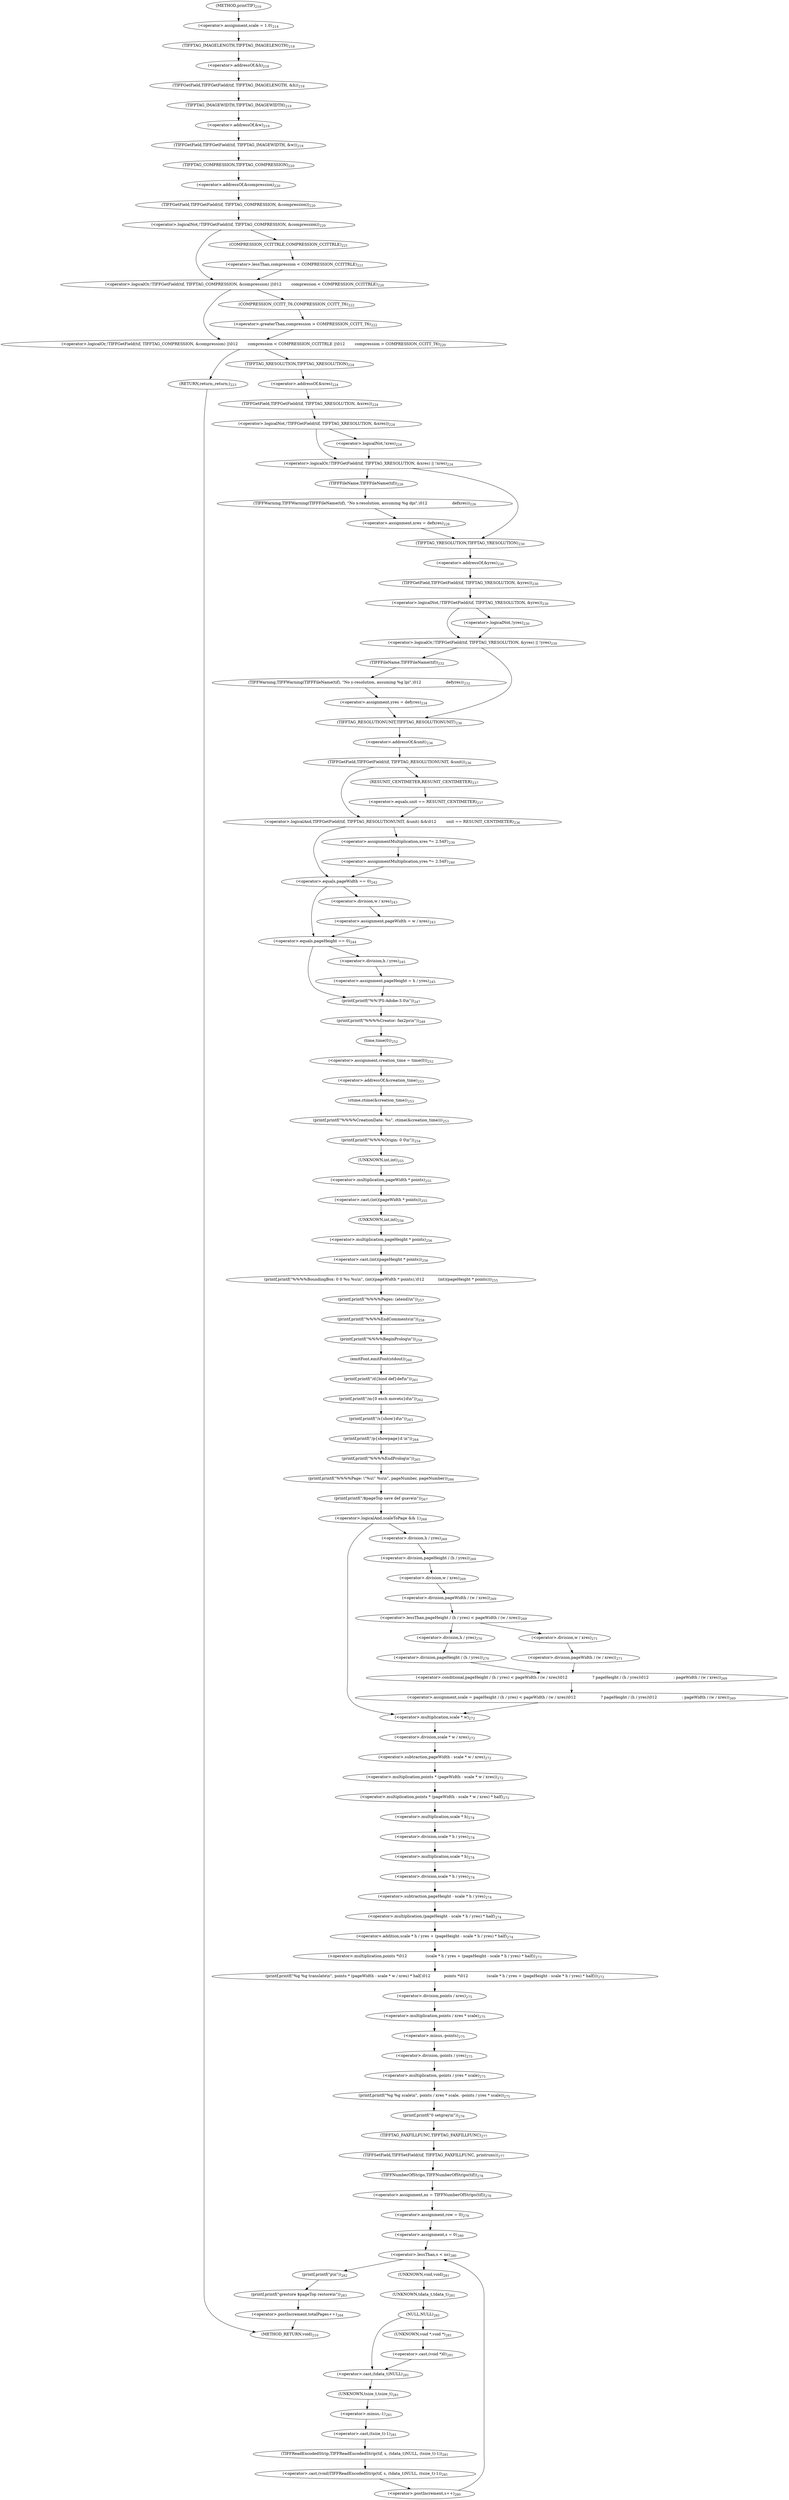 digraph "printTIF" {  
"9814" [label = <(&lt;operator&gt;.assignment,scale = 1.0)<SUB>214</SUB>> ]
"9820" [label = <(TIFFGetField,TIFFGetField(tif, TIFFTAG_IMAGELENGTH, &amp;h))<SUB>218</SUB>> ]
"9827" [label = <(TIFFGetField,TIFFGetField(tif, TIFFTAG_IMAGEWIDTH, &amp;w))<SUB>219</SUB>> ]
"9940" [label = <(printf,printf(&quot;%%!PS-Adobe-3.0\n&quot;))<SUB>247</SUB>> ]
"9942" [label = <(printf,printf(&quot;%%%%Creator: fax2ps\n&quot;))<SUB>248</SUB>> ]
"9944" [label = <(&lt;operator&gt;.assignment,creation_time = time(0))<SUB>252</SUB>> ]
"9948" [label = <(printf,printf(&quot;%%%%CreationDate: %s&quot;, ctime(&amp;creation_time)))<SUB>253</SUB>> ]
"9953" [label = <(printf,printf(&quot;%%%%Origin: 0 0\n&quot;))<SUB>254</SUB>> ]
"9955" [label = <(printf,printf(&quot;%%%%BoundingBox: 0 0 %u %u\n&quot;, (int)(pageWidth * points),\012           (int)(pageHeight * points)))<SUB>255</SUB>> ]
"9967" [label = <(printf,printf(&quot;%%%%Pages: (atend)\n&quot;))<SUB>257</SUB>> ]
"9969" [label = <(printf,printf(&quot;%%%%EndComments\n&quot;))<SUB>258</SUB>> ]
"9971" [label = <(printf,printf(&quot;%%%%BeginProlog\n&quot;))<SUB>259</SUB>> ]
"9973" [label = <(emitFont,emitFont(stdout))<SUB>260</SUB>> ]
"9975" [label = <(printf,printf(&quot;/d{bind def}def\n&quot;))<SUB>261</SUB>> ]
"9977" [label = <(printf,printf(&quot;/m{0 exch moveto}d\n&quot;))<SUB>262</SUB>> ]
"9979" [label = <(printf,printf(&quot;/s{show}d\n&quot;))<SUB>263</SUB>> ]
"9981" [label = <(printf,printf(&quot;/p{showpage}d \n&quot;))<SUB>264</SUB>> ]
"9983" [label = <(printf,printf(&quot;%%%%EndProlog\n&quot;))<SUB>265</SUB>> ]
"9985" [label = <(printf,printf(&quot;%%%%Page: \&quot;%u\&quot; %u\n&quot;, pageNumber, pageNumber))<SUB>266</SUB>> ]
"9989" [label = <(printf,printf(&quot;/$pageTop save def gsave\n&quot;))<SUB>267</SUB>> ]
"10020" [label = <(printf,printf(&quot;%g %g translate\n&quot;, points * (pageWidth - scale * w / xres) * half,\012           points *\012               (scale * h / yres + (pageHeight - scale * h / yres) * half)))<SUB>272</SUB>> ]
"10050" [label = <(printf,printf(&quot;%g %g scale\n&quot;, points / xres * scale, -points / yres * scale))<SUB>275</SUB>> ]
"10063" [label = <(printf,printf(&quot;0 setgray\n&quot;))<SUB>276</SUB>> ]
"10065" [label = <(TIFFSetField,TIFFSetField(tif, TIFFTAG_FAXFILLFUNC, printruns))<SUB>277</SUB>> ]
"10071" [label = <(&lt;operator&gt;.assignment,ns = TIFFNumberOfStrips(tif))<SUB>278</SUB>> ]
"10075" [label = <(&lt;operator&gt;.assignment,row = 0)<SUB>279</SUB>> ]
"10104" [label = <(printf,printf(&quot;p\n&quot;))<SUB>282</SUB>> ]
"10106" [label = <(printf,printf(&quot;grestore $pageTop restore\n&quot;))<SUB>283</SUB>> ]
"10108" [label = <(&lt;operator&gt;.postIncrement,totalPages++)<SUB>284</SUB>> ]
"9822" [label = <(TIFFTAG_IMAGELENGTH,TIFFTAG_IMAGELENGTH)<SUB>218</SUB>> ]
"9825" [label = <(&lt;operator&gt;.addressOf,&amp;h)<SUB>218</SUB>> ]
"9829" [label = <(TIFFTAG_IMAGEWIDTH,TIFFTAG_IMAGEWIDTH)<SUB>219</SUB>> ]
"9832" [label = <(&lt;operator&gt;.addressOf,&amp;w)<SUB>219</SUB>> ]
"9835" [label = <(&lt;operator&gt;.logicalOr,!TIFFGetField(tif, TIFFTAG_COMPRESSION, &amp;compression) ||\012        compression &lt; COMPRESSION_CCITTRLE ||\012        compression &gt; COMPRESSION_CCITT_T6)<SUB>220</SUB>> ]
"9858" [label = <(&lt;operator&gt;.logicalOr,!TIFFGetField(tif, TIFFTAG_XRESOLUTION, &amp;xres) || !xres)<SUB>224</SUB>> ]
"9879" [label = <(&lt;operator&gt;.logicalOr,!TIFFGetField(tif, TIFFTAG_YRESOLUTION, &amp;yres) || !yres)<SUB>230</SUB>> ]
"9900" [label = <(&lt;operator&gt;.logicalAnd,TIFFGetField(tif, TIFFTAG_RESOLUTIONUNIT, &amp;unit) &amp;&amp;\012        unit == RESUNIT_CENTIMETER)<SUB>236</SUB>> ]
"9921" [label = <(&lt;operator&gt;.equals,pageWidth == 0)<SUB>242</SUB>> ]
"9931" [label = <(&lt;operator&gt;.equals,pageHeight == 0)<SUB>244</SUB>> ]
"9946" [label = <(time,time(0))<SUB>252</SUB>> ]
"9950" [label = <(ctime,ctime(&amp;creation_time))<SUB>253</SUB>> ]
"9957" [label = <(&lt;operator&gt;.cast,(int)(pageWidth * points))<SUB>255</SUB>> ]
"9962" [label = <(&lt;operator&gt;.cast,(int)(pageHeight * points))<SUB>256</SUB>> ]
"9992" [label = <(&lt;operator&gt;.logicalAnd,scaleToPage &amp;&amp; 1)<SUB>268</SUB>> ]
"10022" [label = <(&lt;operator&gt;.multiplication,points * (pageWidth - scale * w / xres) * half)<SUB>272</SUB>> ]
"10033" [label = <(&lt;operator&gt;.multiplication,points *\012               (scale * h / yres + (pageHeight - scale * h / yres) * half))<SUB>273</SUB>> ]
"10052" [label = <(&lt;operator&gt;.multiplication,points / xres * scale)<SUB>275</SUB>> ]
"10057" [label = <(&lt;operator&gt;.multiplication,-points / yres * scale)<SUB>275</SUB>> ]
"10067" [label = <(TIFFTAG_FAXFILLFUNC,TIFFTAG_FAXFILLFUNC)<SUB>277</SUB>> ]
"10073" [label = <(TIFFNumberOfStrips,TIFFNumberOfStrips(tif))<SUB>278</SUB>> ]
"10083" [label = <(&lt;operator&gt;.lessThan,s &lt; ns)<SUB>280</SUB>> ]
"10086" [label = <(&lt;operator&gt;.postIncrement,s++)<SUB>280</SUB>> ]
"10088" [label = <(&lt;operator&gt;.cast,(void)TIFFReadEncodedStrip(tif, s, (tdata_t)NULL, (tsize_t)-1))<SUB>281</SUB>> ]
"9836" [label = <(&lt;operator&gt;.logicalOr,!TIFFGetField(tif, TIFFTAG_COMPRESSION, &amp;compression) ||\012        compression &lt; COMPRESSION_CCITTRLE)<SUB>220</SUB>> ]
"9850" [label = <(&lt;operator&gt;.greaterThan,compression &gt; COMPRESSION_CCITT_T6)<SUB>222</SUB>> ]
"9856" [label = <(RETURN,return;,return;)<SUB>223</SUB>> ]
"9859" [label = <(&lt;operator&gt;.logicalNot,!TIFFGetField(tif, TIFFTAG_XRESOLUTION, &amp;xres))<SUB>224</SUB>> ]
"9867" [label = <(&lt;operator&gt;.logicalNot,!xres)<SUB>224</SUB>> ]
"9870" [label = <(TIFFWarning,TIFFWarning(TIFFFileName(tif), &quot;No x-resolution, assuming %g dpi&quot;,\012                    defxres))<SUB>226</SUB>> ]
"9875" [label = <(&lt;operator&gt;.assignment,xres = defxres)<SUB>228</SUB>> ]
"9880" [label = <(&lt;operator&gt;.logicalNot,!TIFFGetField(tif, TIFFTAG_YRESOLUTION, &amp;yres))<SUB>230</SUB>> ]
"9888" [label = <(&lt;operator&gt;.logicalNot,!yres)<SUB>230</SUB>> ]
"9891" [label = <(TIFFWarning,TIFFWarning(TIFFFileName(tif), &quot;No y-resolution, assuming %g lpi&quot;,\012                    defyres))<SUB>232</SUB>> ]
"9896" [label = <(&lt;operator&gt;.assignment,yres = defyres)<SUB>234</SUB>> ]
"9901" [label = <(TIFFGetField,TIFFGetField(tif, TIFFTAG_RESOLUTIONUNIT, &amp;unit))<SUB>236</SUB>> ]
"9908" [label = <(&lt;operator&gt;.equals,unit == RESUNIT_CENTIMETER)<SUB>237</SUB>> ]
"9914" [label = <(&lt;operator&gt;.assignmentMultiplication,xres *= 2.54F)<SUB>239</SUB>> ]
"9917" [label = <(&lt;operator&gt;.assignmentMultiplication,yres *= 2.54F)<SUB>240</SUB>> ]
"9925" [label = <(&lt;operator&gt;.assignment,pageWidth = w / xres)<SUB>243</SUB>> ]
"9935" [label = <(&lt;operator&gt;.assignment,pageHeight = h / yres)<SUB>245</SUB>> ]
"9951" [label = <(&lt;operator&gt;.addressOf,&amp;creation_time)<SUB>253</SUB>> ]
"9958" [label = <(UNKNOWN,int,int)<SUB>255</SUB>> ]
"9959" [label = <(&lt;operator&gt;.multiplication,pageWidth * points)<SUB>255</SUB>> ]
"9963" [label = <(UNKNOWN,int,int)<SUB>256</SUB>> ]
"9964" [label = <(&lt;operator&gt;.multiplication,pageHeight * points)<SUB>256</SUB>> ]
"9996" [label = <(&lt;operator&gt;.assignment,scale = pageHeight / (h / yres) &lt; pageWidth / (w / xres)\012                    ? pageHeight / (h / yres)\012                    : pageWidth / (w / xres))<SUB>269</SUB>> ]
"10023" [label = <(&lt;operator&gt;.multiplication,points * (pageWidth - scale * w / xres))<SUB>272</SUB>> ]
"10035" [label = <(&lt;operator&gt;.addition,scale * h / yres + (pageHeight - scale * h / yres) * half)<SUB>274</SUB>> ]
"10053" [label = <(&lt;operator&gt;.division,points / xres)<SUB>275</SUB>> ]
"10058" [label = <(&lt;operator&gt;.division,-points / yres)<SUB>275</SUB>> ]
"10080" [label = <(&lt;operator&gt;.assignment,s = 0)<SUB>280</SUB>> ]
"10089" [label = <(UNKNOWN,void,void)<SUB>281</SUB>> ]
"10090" [label = <(TIFFReadEncodedStrip,TIFFReadEncodedStrip(tif, s, (tdata_t)NULL, (tsize_t)-1))<SUB>281</SUB>> ]
"9837" [label = <(&lt;operator&gt;.logicalNot,!TIFFGetField(tif, TIFFTAG_COMPRESSION, &amp;compression))<SUB>220</SUB>> ]
"9845" [label = <(&lt;operator&gt;.lessThan,compression &lt; COMPRESSION_CCITTRLE)<SUB>221</SUB>> ]
"9852" [label = <(COMPRESSION_CCITT_T6,COMPRESSION_CCITT_T6)<SUB>222</SUB>> ]
"9860" [label = <(TIFFGetField,TIFFGetField(tif, TIFFTAG_XRESOLUTION, &amp;xres))<SUB>224</SUB>> ]
"9871" [label = <(TIFFFileName,TIFFFileName(tif))<SUB>226</SUB>> ]
"9881" [label = <(TIFFGetField,TIFFGetField(tif, TIFFTAG_YRESOLUTION, &amp;yres))<SUB>230</SUB>> ]
"9892" [label = <(TIFFFileName,TIFFFileName(tif))<SUB>232</SUB>> ]
"9903" [label = <(TIFFTAG_RESOLUTIONUNIT,TIFFTAG_RESOLUTIONUNIT)<SUB>236</SUB>> ]
"9906" [label = <(&lt;operator&gt;.addressOf,&amp;unit)<SUB>236</SUB>> ]
"9910" [label = <(RESUNIT_CENTIMETER,RESUNIT_CENTIMETER)<SUB>237</SUB>> ]
"9927" [label = <(&lt;operator&gt;.division,w / xres)<SUB>243</SUB>> ]
"9937" [label = <(&lt;operator&gt;.division,h / yres)<SUB>245</SUB>> ]
"9998" [label = <(&lt;operator&gt;.conditional,pageHeight / (h / yres) &lt; pageWidth / (w / xres)\012                    ? pageHeight / (h / yres)\012                    : pageWidth / (w / xres))<SUB>269</SUB>> ]
"10025" [label = <(&lt;operator&gt;.subtraction,pageWidth - scale * w / xres)<SUB>272</SUB>> ]
"10036" [label = <(&lt;operator&gt;.division,scale * h / yres)<SUB>274</SUB>> ]
"10041" [label = <(&lt;operator&gt;.multiplication,(pageHeight - scale * h / yres) * half)<SUB>274</SUB>> ]
"10059" [label = <(&lt;operator&gt;.minus,-points)<SUB>275</SUB>> ]
"10093" [label = <(&lt;operator&gt;.cast,(tdata_t)NULL)<SUB>281</SUB>> ]
"10100" [label = <(&lt;operator&gt;.cast,(tsize_t)-1)<SUB>281</SUB>> ]
"9838" [label = <(TIFFGetField,TIFFGetField(tif, TIFFTAG_COMPRESSION, &amp;compression))<SUB>220</SUB>> ]
"9847" [label = <(COMPRESSION_CCITTRLE,COMPRESSION_CCITTRLE)<SUB>221</SUB>> ]
"9862" [label = <(TIFFTAG_XRESOLUTION,TIFFTAG_XRESOLUTION)<SUB>224</SUB>> ]
"9865" [label = <(&lt;operator&gt;.addressOf,&amp;xres)<SUB>224</SUB>> ]
"9883" [label = <(TIFFTAG_YRESOLUTION,TIFFTAG_YRESOLUTION)<SUB>230</SUB>> ]
"9886" [label = <(&lt;operator&gt;.addressOf,&amp;yres)<SUB>230</SUB>> ]
"9999" [label = <(&lt;operator&gt;.lessThan,pageHeight / (h / yres) &lt; pageWidth / (w / xres))<SUB>269</SUB>> ]
"10010" [label = <(&lt;operator&gt;.division,pageHeight / (h / yres))<SUB>270</SUB>> ]
"10015" [label = <(&lt;operator&gt;.division,pageWidth / (w / xres))<SUB>271</SUB>> ]
"10027" [label = <(&lt;operator&gt;.division,scale * w / xres)<SUB>272</SUB>> ]
"10037" [label = <(&lt;operator&gt;.multiplication,scale * h)<SUB>274</SUB>> ]
"10042" [label = <(&lt;operator&gt;.subtraction,pageHeight - scale * h / yres)<SUB>274</SUB>> ]
"10094" [label = <(UNKNOWN,tdata_t,tdata_t)<SUB>281</SUB>> ]
"10095" [label = <(NULL,NULL)<SUB>281</SUB>> ]
"10101" [label = <(UNKNOWN,tsize_t,tsize_t)<SUB>281</SUB>> ]
"10102" [label = <(&lt;operator&gt;.minus,-1)<SUB>281</SUB>> ]
"9840" [label = <(TIFFTAG_COMPRESSION,TIFFTAG_COMPRESSION)<SUB>220</SUB>> ]
"9843" [label = <(&lt;operator&gt;.addressOf,&amp;compression)<SUB>220</SUB>> ]
"10000" [label = <(&lt;operator&gt;.division,pageHeight / (h / yres))<SUB>269</SUB>> ]
"10005" [label = <(&lt;operator&gt;.division,pageWidth / (w / xres))<SUB>269</SUB>> ]
"10012" [label = <(&lt;operator&gt;.division,h / yres)<SUB>270</SUB>> ]
"10017" [label = <(&lt;operator&gt;.division,w / xres)<SUB>271</SUB>> ]
"10028" [label = <(&lt;operator&gt;.multiplication,scale * w)<SUB>272</SUB>> ]
"10044" [label = <(&lt;operator&gt;.division,scale * h / yres)<SUB>274</SUB>> ]
"10002" [label = <(&lt;operator&gt;.division,h / yres)<SUB>269</SUB>> ]
"10007" [label = <(&lt;operator&gt;.division,w / xres)<SUB>269</SUB>> ]
"10045" [label = <(&lt;operator&gt;.multiplication,scale * h)<SUB>274</SUB>> ]
"10097" [label = <(&lt;operator&gt;.cast,(void *)0)<SUB>281</SUB>> ]
"10098" [label = <(UNKNOWN,void *,void *)<SUB>281</SUB>> ]
"9803" [label = <(METHOD,printTIF)<SUB>210</SUB>> ]
"10110" [label = <(METHOD_RETURN,void)<SUB>210</SUB>> ]
  "9814" -> "9822" 
  "9820" -> "9829" 
  "9827" -> "9840" 
  "9940" -> "9942" 
  "9942" -> "9946" 
  "9944" -> "9951" 
  "9948" -> "9953" 
  "9953" -> "9958" 
  "9955" -> "9967" 
  "9967" -> "9969" 
  "9969" -> "9971" 
  "9971" -> "9973" 
  "9973" -> "9975" 
  "9975" -> "9977" 
  "9977" -> "9979" 
  "9979" -> "9981" 
  "9981" -> "9983" 
  "9983" -> "9985" 
  "9985" -> "9989" 
  "9989" -> "9992" 
  "10020" -> "10053" 
  "10050" -> "10063" 
  "10063" -> "10067" 
  "10065" -> "10073" 
  "10071" -> "10075" 
  "10075" -> "10080" 
  "10104" -> "10106" 
  "10106" -> "10108" 
  "10108" -> "10110" 
  "9822" -> "9825" 
  "9825" -> "9820" 
  "9829" -> "9832" 
  "9832" -> "9827" 
  "9835" -> "9856" 
  "9835" -> "9862" 
  "9858" -> "9871" 
  "9858" -> "9883" 
  "9879" -> "9892" 
  "9879" -> "9903" 
  "9900" -> "9914" 
  "9900" -> "9921" 
  "9921" -> "9927" 
  "9921" -> "9931" 
  "9931" -> "9937" 
  "9931" -> "9940" 
  "9946" -> "9944" 
  "9950" -> "9948" 
  "9957" -> "9963" 
  "9962" -> "9955" 
  "9992" -> "10002" 
  "9992" -> "10028" 
  "10022" -> "10037" 
  "10033" -> "10020" 
  "10052" -> "10059" 
  "10057" -> "10050" 
  "10067" -> "10065" 
  "10073" -> "10071" 
  "10083" -> "10089" 
  "10083" -> "10104" 
  "10086" -> "10083" 
  "10088" -> "10086" 
  "9836" -> "9835" 
  "9836" -> "9852" 
  "9850" -> "9835" 
  "9856" -> "10110" 
  "9859" -> "9858" 
  "9859" -> "9867" 
  "9867" -> "9858" 
  "9870" -> "9875" 
  "9875" -> "9883" 
  "9880" -> "9879" 
  "9880" -> "9888" 
  "9888" -> "9879" 
  "9891" -> "9896" 
  "9896" -> "9903" 
  "9901" -> "9900" 
  "9901" -> "9910" 
  "9908" -> "9900" 
  "9914" -> "9917" 
  "9917" -> "9921" 
  "9925" -> "9931" 
  "9935" -> "9940" 
  "9951" -> "9950" 
  "9958" -> "9959" 
  "9959" -> "9957" 
  "9963" -> "9964" 
  "9964" -> "9962" 
  "9996" -> "10028" 
  "10023" -> "10022" 
  "10035" -> "10033" 
  "10053" -> "10052" 
  "10058" -> "10057" 
  "10080" -> "10083" 
  "10089" -> "10094" 
  "10090" -> "10088" 
  "9837" -> "9836" 
  "9837" -> "9847" 
  "9845" -> "9836" 
  "9852" -> "9850" 
  "9860" -> "9859" 
  "9871" -> "9870" 
  "9881" -> "9880" 
  "9892" -> "9891" 
  "9903" -> "9906" 
  "9906" -> "9901" 
  "9910" -> "9908" 
  "9927" -> "9925" 
  "9937" -> "9935" 
  "9998" -> "9996" 
  "10025" -> "10023" 
  "10036" -> "10045" 
  "10041" -> "10035" 
  "10059" -> "10058" 
  "10093" -> "10101" 
  "10100" -> "10090" 
  "9838" -> "9837" 
  "9847" -> "9845" 
  "9862" -> "9865" 
  "9865" -> "9860" 
  "9883" -> "9886" 
  "9886" -> "9881" 
  "9999" -> "10012" 
  "9999" -> "10017" 
  "10010" -> "9998" 
  "10015" -> "9998" 
  "10027" -> "10025" 
  "10037" -> "10036" 
  "10042" -> "10041" 
  "10094" -> "10095" 
  "10095" -> "10098" 
  "10095" -> "10093" 
  "10101" -> "10102" 
  "10102" -> "10100" 
  "9840" -> "9843" 
  "9843" -> "9838" 
  "10000" -> "10007" 
  "10005" -> "9999" 
  "10012" -> "10010" 
  "10017" -> "10015" 
  "10028" -> "10027" 
  "10044" -> "10042" 
  "10002" -> "10000" 
  "10007" -> "10005" 
  "10045" -> "10044" 
  "10097" -> "10093" 
  "10098" -> "10097" 
  "9803" -> "9814" 
}
